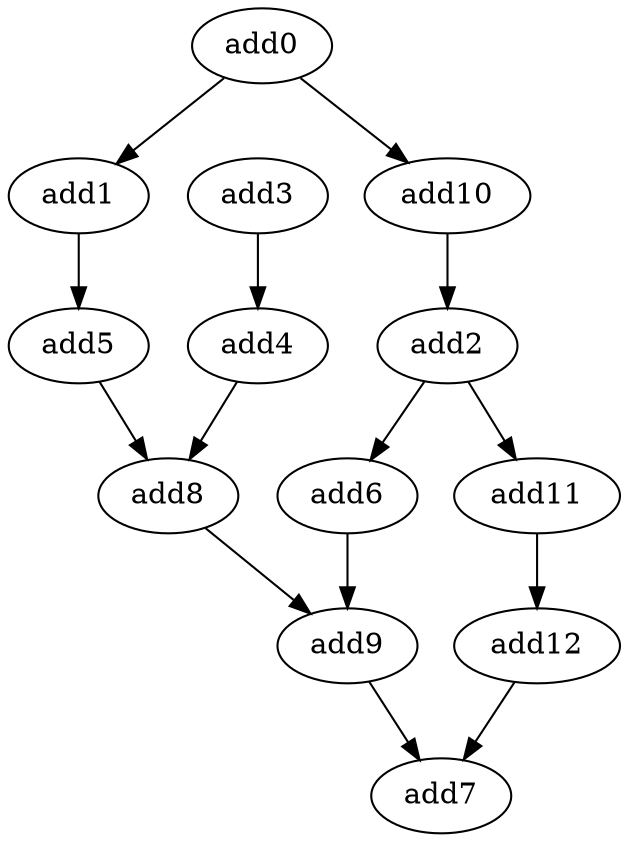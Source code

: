 digraph "G" {
add0 [opcode=add];
add1 [opcode=add];
add2 [opcode=add];
add5 [opcode=add];
add6 [opcode=add];
add7 [opcode=add];
add3 [opcode=add];
add4 [opcode=add];
add8 [opcode=add];
add9 [opcode=add];
add10 [opcode=add];
add11 [opcode=add];
add12 [opcode=add];
add0 -> add1  [key=0];
add0 -> add10  [key=0];
add1 -> add5  [key=0];
add2 -> add6  [key=0];
add2 -> add11  [key=0];
add5 -> add8  [key=0];
add6 -> add9  [key=0];
add3 -> add4  [key=0];
add4 -> add8  [key=0];
add8 -> add9  [key=0];
add9 -> add7  [key=0];
add10 -> add2  [key=0];
add11 -> add12  [key=0];
add12 -> add7  [key=0];
}
